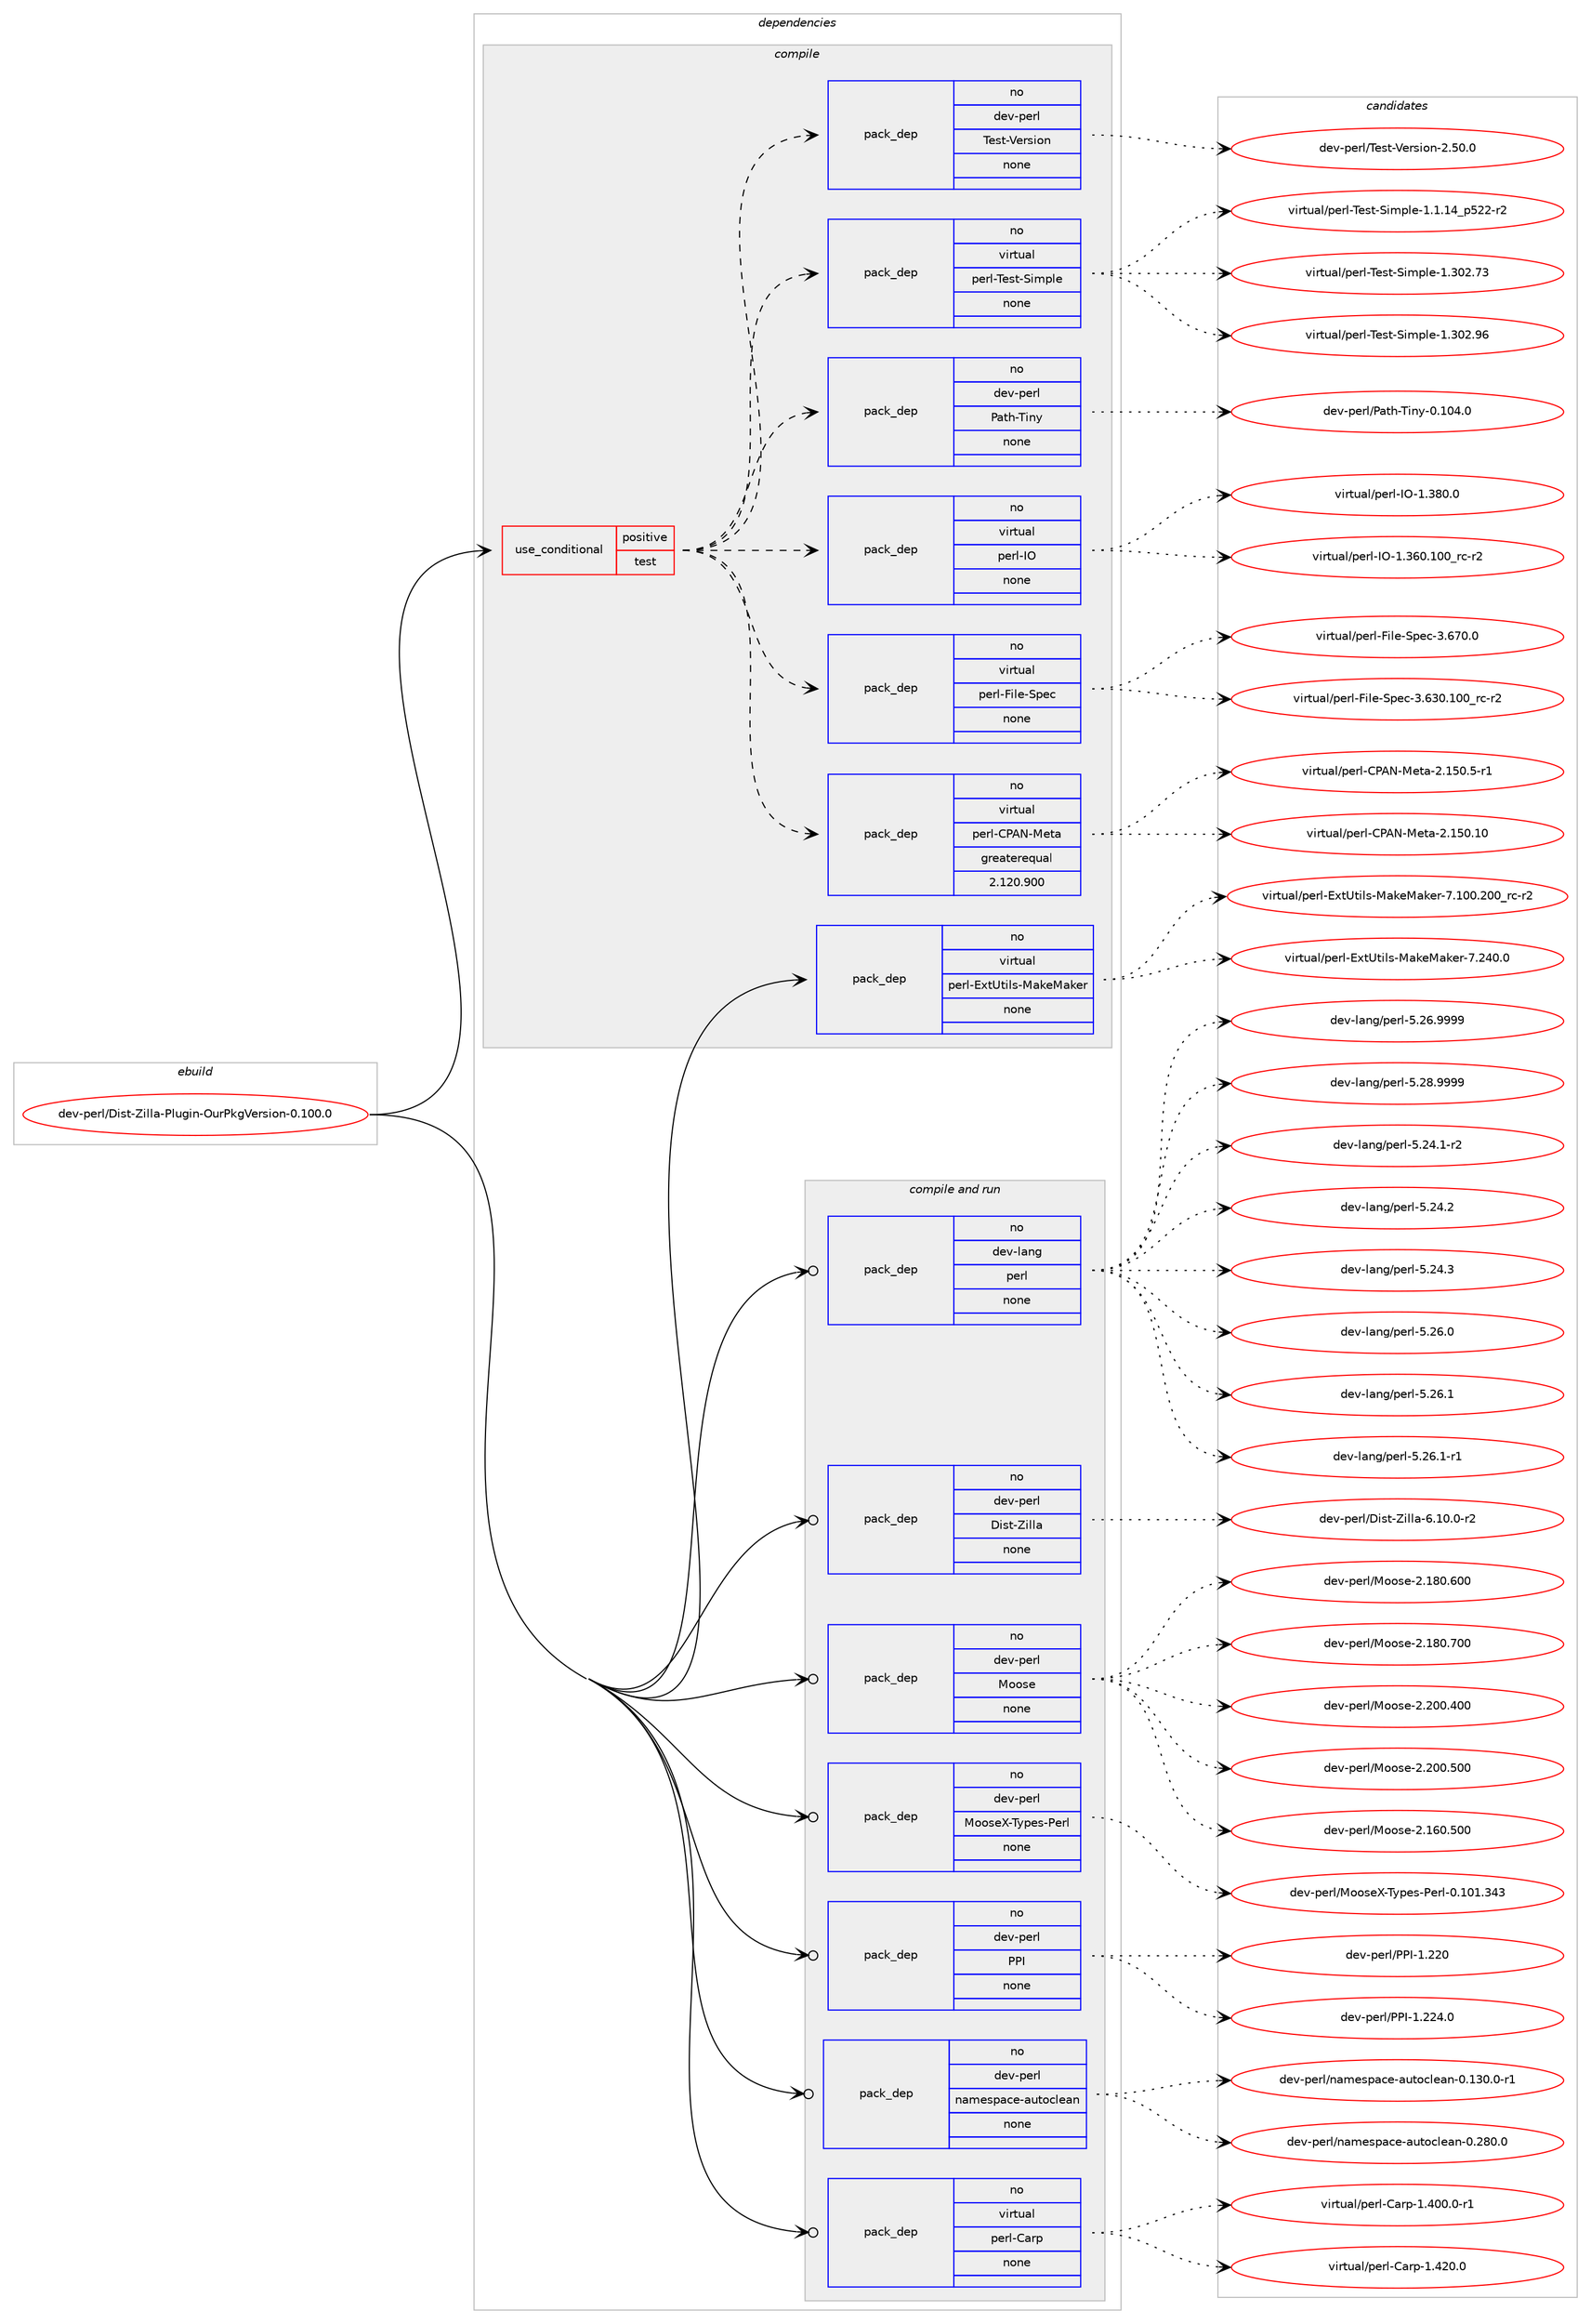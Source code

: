 digraph prolog {

# *************
# Graph options
# *************

newrank=true;
concentrate=true;
compound=true;
graph [rankdir=LR,fontname=Helvetica,fontsize=10,ranksep=1.5];#, ranksep=2.5, nodesep=0.2];
edge  [arrowhead=vee];
node  [fontname=Helvetica,fontsize=10];

# **********
# The ebuild
# **********

subgraph cluster_leftcol {
color=gray;
rank=same;
label=<<i>ebuild</i>>;
id [label="dev-perl/Dist-Zilla-Plugin-OurPkgVersion-0.100.0", color=red, width=4, href="../dev-perl/Dist-Zilla-Plugin-OurPkgVersion-0.100.0.svg"];
}

# ****************
# The dependencies
# ****************

subgraph cluster_midcol {
color=gray;
label=<<i>dependencies</i>>;
subgraph cluster_compile {
fillcolor="#eeeeee";
style=filled;
label=<<i>compile</i>>;
subgraph cond27112 {
dependency129201 [label=<<TABLE BORDER="0" CELLBORDER="1" CELLSPACING="0" CELLPADDING="4"><TR><TD ROWSPAN="3" CELLPADDING="10">use_conditional</TD></TR><TR><TD>positive</TD></TR><TR><TD>test</TD></TR></TABLE>>, shape=none, color=red];
subgraph pack98421 {
dependency129202 [label=<<TABLE BORDER="0" CELLBORDER="1" CELLSPACING="0" CELLPADDING="4" WIDTH="220"><TR><TD ROWSPAN="6" CELLPADDING="30">pack_dep</TD></TR><TR><TD WIDTH="110">no</TD></TR><TR><TD>virtual</TD></TR><TR><TD>perl-CPAN-Meta</TD></TR><TR><TD>greaterequal</TD></TR><TR><TD>2.120.900</TD></TR></TABLE>>, shape=none, color=blue];
}
dependency129201:e -> dependency129202:w [weight=20,style="dashed",arrowhead="vee"];
subgraph pack98422 {
dependency129203 [label=<<TABLE BORDER="0" CELLBORDER="1" CELLSPACING="0" CELLPADDING="4" WIDTH="220"><TR><TD ROWSPAN="6" CELLPADDING="30">pack_dep</TD></TR><TR><TD WIDTH="110">no</TD></TR><TR><TD>virtual</TD></TR><TR><TD>perl-File-Spec</TD></TR><TR><TD>none</TD></TR><TR><TD></TD></TR></TABLE>>, shape=none, color=blue];
}
dependency129201:e -> dependency129203:w [weight=20,style="dashed",arrowhead="vee"];
subgraph pack98423 {
dependency129204 [label=<<TABLE BORDER="0" CELLBORDER="1" CELLSPACING="0" CELLPADDING="4" WIDTH="220"><TR><TD ROWSPAN="6" CELLPADDING="30">pack_dep</TD></TR><TR><TD WIDTH="110">no</TD></TR><TR><TD>virtual</TD></TR><TR><TD>perl-IO</TD></TR><TR><TD>none</TD></TR><TR><TD></TD></TR></TABLE>>, shape=none, color=blue];
}
dependency129201:e -> dependency129204:w [weight=20,style="dashed",arrowhead="vee"];
subgraph pack98424 {
dependency129205 [label=<<TABLE BORDER="0" CELLBORDER="1" CELLSPACING="0" CELLPADDING="4" WIDTH="220"><TR><TD ROWSPAN="6" CELLPADDING="30">pack_dep</TD></TR><TR><TD WIDTH="110">no</TD></TR><TR><TD>dev-perl</TD></TR><TR><TD>Path-Tiny</TD></TR><TR><TD>none</TD></TR><TR><TD></TD></TR></TABLE>>, shape=none, color=blue];
}
dependency129201:e -> dependency129205:w [weight=20,style="dashed",arrowhead="vee"];
subgraph pack98425 {
dependency129206 [label=<<TABLE BORDER="0" CELLBORDER="1" CELLSPACING="0" CELLPADDING="4" WIDTH="220"><TR><TD ROWSPAN="6" CELLPADDING="30">pack_dep</TD></TR><TR><TD WIDTH="110">no</TD></TR><TR><TD>virtual</TD></TR><TR><TD>perl-Test-Simple</TD></TR><TR><TD>none</TD></TR><TR><TD></TD></TR></TABLE>>, shape=none, color=blue];
}
dependency129201:e -> dependency129206:w [weight=20,style="dashed",arrowhead="vee"];
subgraph pack98426 {
dependency129207 [label=<<TABLE BORDER="0" CELLBORDER="1" CELLSPACING="0" CELLPADDING="4" WIDTH="220"><TR><TD ROWSPAN="6" CELLPADDING="30">pack_dep</TD></TR><TR><TD WIDTH="110">no</TD></TR><TR><TD>dev-perl</TD></TR><TR><TD>Test-Version</TD></TR><TR><TD>none</TD></TR><TR><TD></TD></TR></TABLE>>, shape=none, color=blue];
}
dependency129201:e -> dependency129207:w [weight=20,style="dashed",arrowhead="vee"];
}
id:e -> dependency129201:w [weight=20,style="solid",arrowhead="vee"];
subgraph pack98427 {
dependency129208 [label=<<TABLE BORDER="0" CELLBORDER="1" CELLSPACING="0" CELLPADDING="4" WIDTH="220"><TR><TD ROWSPAN="6" CELLPADDING="30">pack_dep</TD></TR><TR><TD WIDTH="110">no</TD></TR><TR><TD>virtual</TD></TR><TR><TD>perl-ExtUtils-MakeMaker</TD></TR><TR><TD>none</TD></TR><TR><TD></TD></TR></TABLE>>, shape=none, color=blue];
}
id:e -> dependency129208:w [weight=20,style="solid",arrowhead="vee"];
}
subgraph cluster_compileandrun {
fillcolor="#eeeeee";
style=filled;
label=<<i>compile and run</i>>;
subgraph pack98428 {
dependency129209 [label=<<TABLE BORDER="0" CELLBORDER="1" CELLSPACING="0" CELLPADDING="4" WIDTH="220"><TR><TD ROWSPAN="6" CELLPADDING="30">pack_dep</TD></TR><TR><TD WIDTH="110">no</TD></TR><TR><TD>dev-lang</TD></TR><TR><TD>perl</TD></TR><TR><TD>none</TD></TR><TR><TD></TD></TR></TABLE>>, shape=none, color=blue];
}
id:e -> dependency129209:w [weight=20,style="solid",arrowhead="odotvee"];
subgraph pack98429 {
dependency129210 [label=<<TABLE BORDER="0" CELLBORDER="1" CELLSPACING="0" CELLPADDING="4" WIDTH="220"><TR><TD ROWSPAN="6" CELLPADDING="30">pack_dep</TD></TR><TR><TD WIDTH="110">no</TD></TR><TR><TD>dev-perl</TD></TR><TR><TD>Dist-Zilla</TD></TR><TR><TD>none</TD></TR><TR><TD></TD></TR></TABLE>>, shape=none, color=blue];
}
id:e -> dependency129210:w [weight=20,style="solid",arrowhead="odotvee"];
subgraph pack98430 {
dependency129211 [label=<<TABLE BORDER="0" CELLBORDER="1" CELLSPACING="0" CELLPADDING="4" WIDTH="220"><TR><TD ROWSPAN="6" CELLPADDING="30">pack_dep</TD></TR><TR><TD WIDTH="110">no</TD></TR><TR><TD>dev-perl</TD></TR><TR><TD>Moose</TD></TR><TR><TD>none</TD></TR><TR><TD></TD></TR></TABLE>>, shape=none, color=blue];
}
id:e -> dependency129211:w [weight=20,style="solid",arrowhead="odotvee"];
subgraph pack98431 {
dependency129212 [label=<<TABLE BORDER="0" CELLBORDER="1" CELLSPACING="0" CELLPADDING="4" WIDTH="220"><TR><TD ROWSPAN="6" CELLPADDING="30">pack_dep</TD></TR><TR><TD WIDTH="110">no</TD></TR><TR><TD>dev-perl</TD></TR><TR><TD>MooseX-Types-Perl</TD></TR><TR><TD>none</TD></TR><TR><TD></TD></TR></TABLE>>, shape=none, color=blue];
}
id:e -> dependency129212:w [weight=20,style="solid",arrowhead="odotvee"];
subgraph pack98432 {
dependency129213 [label=<<TABLE BORDER="0" CELLBORDER="1" CELLSPACING="0" CELLPADDING="4" WIDTH="220"><TR><TD ROWSPAN="6" CELLPADDING="30">pack_dep</TD></TR><TR><TD WIDTH="110">no</TD></TR><TR><TD>dev-perl</TD></TR><TR><TD>PPI</TD></TR><TR><TD>none</TD></TR><TR><TD></TD></TR></TABLE>>, shape=none, color=blue];
}
id:e -> dependency129213:w [weight=20,style="solid",arrowhead="odotvee"];
subgraph pack98433 {
dependency129214 [label=<<TABLE BORDER="0" CELLBORDER="1" CELLSPACING="0" CELLPADDING="4" WIDTH="220"><TR><TD ROWSPAN="6" CELLPADDING="30">pack_dep</TD></TR><TR><TD WIDTH="110">no</TD></TR><TR><TD>dev-perl</TD></TR><TR><TD>namespace-autoclean</TD></TR><TR><TD>none</TD></TR><TR><TD></TD></TR></TABLE>>, shape=none, color=blue];
}
id:e -> dependency129214:w [weight=20,style="solid",arrowhead="odotvee"];
subgraph pack98434 {
dependency129215 [label=<<TABLE BORDER="0" CELLBORDER="1" CELLSPACING="0" CELLPADDING="4" WIDTH="220"><TR><TD ROWSPAN="6" CELLPADDING="30">pack_dep</TD></TR><TR><TD WIDTH="110">no</TD></TR><TR><TD>virtual</TD></TR><TR><TD>perl-Carp</TD></TR><TR><TD>none</TD></TR><TR><TD></TD></TR></TABLE>>, shape=none, color=blue];
}
id:e -> dependency129215:w [weight=20,style="solid",arrowhead="odotvee"];
}
subgraph cluster_run {
fillcolor="#eeeeee";
style=filled;
label=<<i>run</i>>;
}
}

# **************
# The candidates
# **************

subgraph cluster_choices {
rank=same;
color=gray;
label=<<i>candidates</i>>;

subgraph choice98421 {
color=black;
nodesep=1;
choice11810511411611797108471121011141084567806578457710111697455046495348464948 [label="virtual/perl-CPAN-Meta-2.150.10", color=red, width=4,href="../virtual/perl-CPAN-Meta-2.150.10.svg"];
choice1181051141161179710847112101114108456780657845771011169745504649534846534511449 [label="virtual/perl-CPAN-Meta-2.150.5-r1", color=red, width=4,href="../virtual/perl-CPAN-Meta-2.150.5-r1.svg"];
dependency129202:e -> choice11810511411611797108471121011141084567806578457710111697455046495348464948:w [style=dotted,weight="100"];
dependency129202:e -> choice1181051141161179710847112101114108456780657845771011169745504649534846534511449:w [style=dotted,weight="100"];
}
subgraph choice98422 {
color=black;
nodesep=1;
choice118105114116117971084711210111410845701051081014583112101994551465451484649484895114994511450 [label="virtual/perl-File-Spec-3.630.100_rc-r2", color=red, width=4,href="../virtual/perl-File-Spec-3.630.100_rc-r2.svg"];
choice118105114116117971084711210111410845701051081014583112101994551465455484648 [label="virtual/perl-File-Spec-3.670.0", color=red, width=4,href="../virtual/perl-File-Spec-3.670.0.svg"];
dependency129203:e -> choice118105114116117971084711210111410845701051081014583112101994551465451484649484895114994511450:w [style=dotted,weight="100"];
dependency129203:e -> choice118105114116117971084711210111410845701051081014583112101994551465455484648:w [style=dotted,weight="100"];
}
subgraph choice98423 {
color=black;
nodesep=1;
choice11810511411611797108471121011141084573794549465154484649484895114994511450 [label="virtual/perl-IO-1.360.100_rc-r2", color=red, width=4,href="../virtual/perl-IO-1.360.100_rc-r2.svg"];
choice11810511411611797108471121011141084573794549465156484648 [label="virtual/perl-IO-1.380.0", color=red, width=4,href="../virtual/perl-IO-1.380.0.svg"];
dependency129204:e -> choice11810511411611797108471121011141084573794549465154484649484895114994511450:w [style=dotted,weight="100"];
dependency129204:e -> choice11810511411611797108471121011141084573794549465156484648:w [style=dotted,weight="100"];
}
subgraph choice98424 {
color=black;
nodesep=1;
choice1001011184511210111410847809711610445841051101214548464948524648 [label="dev-perl/Path-Tiny-0.104.0", color=red, width=4,href="../dev-perl/Path-Tiny-0.104.0.svg"];
dependency129205:e -> choice1001011184511210111410847809711610445841051101214548464948524648:w [style=dotted,weight="100"];
}
subgraph choice98425 {
color=black;
nodesep=1;
choice11810511411611797108471121011141084584101115116458310510911210810145494649464952951125350504511450 [label="virtual/perl-Test-Simple-1.1.14_p522-r2", color=red, width=4,href="../virtual/perl-Test-Simple-1.1.14_p522-r2.svg"];
choice118105114116117971084711210111410845841011151164583105109112108101454946514850465551 [label="virtual/perl-Test-Simple-1.302.73", color=red, width=4,href="../virtual/perl-Test-Simple-1.302.73.svg"];
choice118105114116117971084711210111410845841011151164583105109112108101454946514850465754 [label="virtual/perl-Test-Simple-1.302.96", color=red, width=4,href="../virtual/perl-Test-Simple-1.302.96.svg"];
dependency129206:e -> choice11810511411611797108471121011141084584101115116458310510911210810145494649464952951125350504511450:w [style=dotted,weight="100"];
dependency129206:e -> choice118105114116117971084711210111410845841011151164583105109112108101454946514850465551:w [style=dotted,weight="100"];
dependency129206:e -> choice118105114116117971084711210111410845841011151164583105109112108101454946514850465754:w [style=dotted,weight="100"];
}
subgraph choice98426 {
color=black;
nodesep=1;
choice100101118451121011141084784101115116458610111411510511111045504653484648 [label="dev-perl/Test-Version-2.50.0", color=red, width=4,href="../dev-perl/Test-Version-2.50.0.svg"];
dependency129207:e -> choice100101118451121011141084784101115116458610111411510511111045504653484648:w [style=dotted,weight="100"];
}
subgraph choice98427 {
color=black;
nodesep=1;
choice118105114116117971084711210111410845691201168511610510811545779710710177971071011144555464948484650484895114994511450 [label="virtual/perl-ExtUtils-MakeMaker-7.100.200_rc-r2", color=red, width=4,href="../virtual/perl-ExtUtils-MakeMaker-7.100.200_rc-r2.svg"];
choice118105114116117971084711210111410845691201168511610510811545779710710177971071011144555465052484648 [label="virtual/perl-ExtUtils-MakeMaker-7.240.0", color=red, width=4,href="../virtual/perl-ExtUtils-MakeMaker-7.240.0.svg"];
dependency129208:e -> choice118105114116117971084711210111410845691201168511610510811545779710710177971071011144555464948484650484895114994511450:w [style=dotted,weight="100"];
dependency129208:e -> choice118105114116117971084711210111410845691201168511610510811545779710710177971071011144555465052484648:w [style=dotted,weight="100"];
}
subgraph choice98428 {
color=black;
nodesep=1;
choice100101118451089711010347112101114108455346505246494511450 [label="dev-lang/perl-5.24.1-r2", color=red, width=4,href="../dev-lang/perl-5.24.1-r2.svg"];
choice10010111845108971101034711210111410845534650524650 [label="dev-lang/perl-5.24.2", color=red, width=4,href="../dev-lang/perl-5.24.2.svg"];
choice10010111845108971101034711210111410845534650524651 [label="dev-lang/perl-5.24.3", color=red, width=4,href="../dev-lang/perl-5.24.3.svg"];
choice10010111845108971101034711210111410845534650544648 [label="dev-lang/perl-5.26.0", color=red, width=4,href="../dev-lang/perl-5.26.0.svg"];
choice10010111845108971101034711210111410845534650544649 [label="dev-lang/perl-5.26.1", color=red, width=4,href="../dev-lang/perl-5.26.1.svg"];
choice100101118451089711010347112101114108455346505446494511449 [label="dev-lang/perl-5.26.1-r1", color=red, width=4,href="../dev-lang/perl-5.26.1-r1.svg"];
choice10010111845108971101034711210111410845534650544657575757 [label="dev-lang/perl-5.26.9999", color=red, width=4,href="../dev-lang/perl-5.26.9999.svg"];
choice10010111845108971101034711210111410845534650564657575757 [label="dev-lang/perl-5.28.9999", color=red, width=4,href="../dev-lang/perl-5.28.9999.svg"];
dependency129209:e -> choice100101118451089711010347112101114108455346505246494511450:w [style=dotted,weight="100"];
dependency129209:e -> choice10010111845108971101034711210111410845534650524650:w [style=dotted,weight="100"];
dependency129209:e -> choice10010111845108971101034711210111410845534650524651:w [style=dotted,weight="100"];
dependency129209:e -> choice10010111845108971101034711210111410845534650544648:w [style=dotted,weight="100"];
dependency129209:e -> choice10010111845108971101034711210111410845534650544649:w [style=dotted,weight="100"];
dependency129209:e -> choice100101118451089711010347112101114108455346505446494511449:w [style=dotted,weight="100"];
dependency129209:e -> choice10010111845108971101034711210111410845534650544657575757:w [style=dotted,weight="100"];
dependency129209:e -> choice10010111845108971101034711210111410845534650564657575757:w [style=dotted,weight="100"];
}
subgraph choice98429 {
color=black;
nodesep=1;
choice100101118451121011141084768105115116459010510810897455446494846484511450 [label="dev-perl/Dist-Zilla-6.10.0-r2", color=red, width=4,href="../dev-perl/Dist-Zilla-6.10.0-r2.svg"];
dependency129210:e -> choice100101118451121011141084768105115116459010510810897455446494846484511450:w [style=dotted,weight="100"];
}
subgraph choice98430 {
color=black;
nodesep=1;
choice10010111845112101114108477711111111510145504649544846534848 [label="dev-perl/Moose-2.160.500", color=red, width=4,href="../dev-perl/Moose-2.160.500.svg"];
choice10010111845112101114108477711111111510145504649564846544848 [label="dev-perl/Moose-2.180.600", color=red, width=4,href="../dev-perl/Moose-2.180.600.svg"];
choice10010111845112101114108477711111111510145504649564846554848 [label="dev-perl/Moose-2.180.700", color=red, width=4,href="../dev-perl/Moose-2.180.700.svg"];
choice10010111845112101114108477711111111510145504650484846524848 [label="dev-perl/Moose-2.200.400", color=red, width=4,href="../dev-perl/Moose-2.200.400.svg"];
choice10010111845112101114108477711111111510145504650484846534848 [label="dev-perl/Moose-2.200.500", color=red, width=4,href="../dev-perl/Moose-2.200.500.svg"];
dependency129211:e -> choice10010111845112101114108477711111111510145504649544846534848:w [style=dotted,weight="100"];
dependency129211:e -> choice10010111845112101114108477711111111510145504649564846544848:w [style=dotted,weight="100"];
dependency129211:e -> choice10010111845112101114108477711111111510145504649564846554848:w [style=dotted,weight="100"];
dependency129211:e -> choice10010111845112101114108477711111111510145504650484846524848:w [style=dotted,weight="100"];
dependency129211:e -> choice10010111845112101114108477711111111510145504650484846534848:w [style=dotted,weight="100"];
}
subgraph choice98431 {
color=black;
nodesep=1;
choice100101118451121011141084777111111115101884584121112101115458010111410845484649484946515251 [label="dev-perl/MooseX-Types-Perl-0.101.343", color=red, width=4,href="../dev-perl/MooseX-Types-Perl-0.101.343.svg"];
dependency129212:e -> choice100101118451121011141084777111111115101884584121112101115458010111410845484649484946515251:w [style=dotted,weight="100"];
}
subgraph choice98432 {
color=black;
nodesep=1;
choice1001011184511210111410847808073454946505048 [label="dev-perl/PPI-1.220", color=red, width=4,href="../dev-perl/PPI-1.220.svg"];
choice10010111845112101114108478080734549465050524648 [label="dev-perl/PPI-1.224.0", color=red, width=4,href="../dev-perl/PPI-1.224.0.svg"];
dependency129213:e -> choice1001011184511210111410847808073454946505048:w [style=dotted,weight="100"];
dependency129213:e -> choice10010111845112101114108478080734549465050524648:w [style=dotted,weight="100"];
}
subgraph choice98433 {
color=black;
nodesep=1;
choice10010111845112101114108471109710910111511297991014597117116111991081019711045484649514846484511449 [label="dev-perl/namespace-autoclean-0.130.0-r1", color=red, width=4,href="../dev-perl/namespace-autoclean-0.130.0-r1.svg"];
choice1001011184511210111410847110971091011151129799101459711711611199108101971104548465056484648 [label="dev-perl/namespace-autoclean-0.280.0", color=red, width=4,href="../dev-perl/namespace-autoclean-0.280.0.svg"];
dependency129214:e -> choice10010111845112101114108471109710910111511297991014597117116111991081019711045484649514846484511449:w [style=dotted,weight="100"];
dependency129214:e -> choice1001011184511210111410847110971091011151129799101459711711611199108101971104548465056484648:w [style=dotted,weight="100"];
}
subgraph choice98434 {
color=black;
nodesep=1;
choice118105114116117971084711210111410845679711411245494652484846484511449 [label="virtual/perl-Carp-1.400.0-r1", color=red, width=4,href="../virtual/perl-Carp-1.400.0-r1.svg"];
choice11810511411611797108471121011141084567971141124549465250484648 [label="virtual/perl-Carp-1.420.0", color=red, width=4,href="../virtual/perl-Carp-1.420.0.svg"];
dependency129215:e -> choice118105114116117971084711210111410845679711411245494652484846484511449:w [style=dotted,weight="100"];
dependency129215:e -> choice11810511411611797108471121011141084567971141124549465250484648:w [style=dotted,weight="100"];
}
}

}
